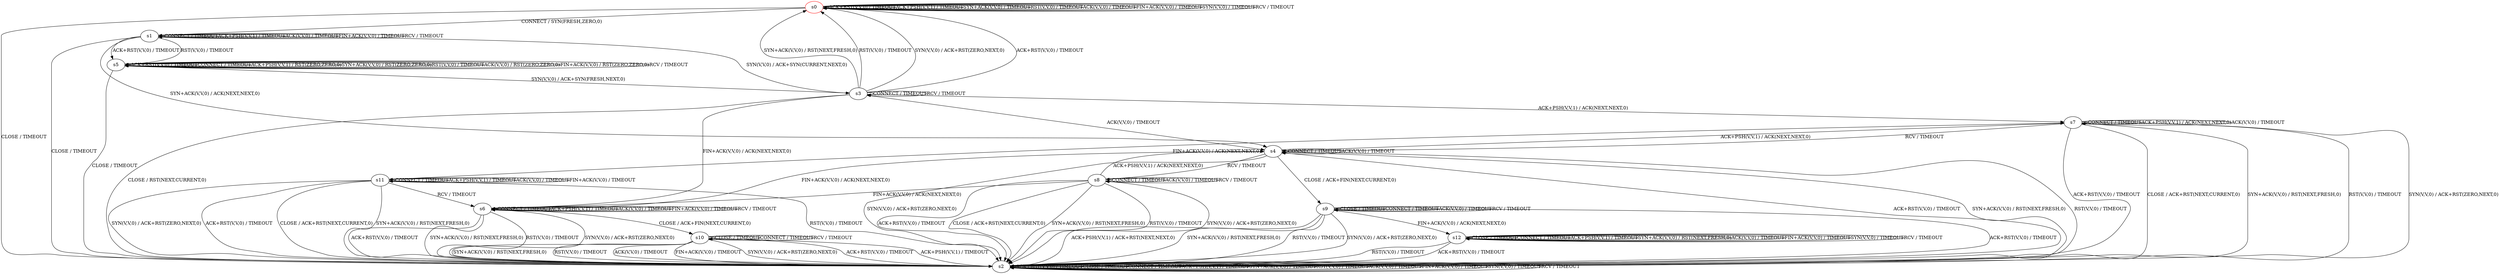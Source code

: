 digraph G {
label=""
s0  [color="red"]
s1
s2
s3
s4
s5
s6
s7
s8
s9
s10
s11
s12
s0  [label="s0"];
s0 -> s0 [label="ACK+RST(V,V,0) / TIMEOUT"]
s0 -> s2 [label="CLOSE / TIMEOUT"]
s0 -> s1 [label="CONNECT / SYN(FRESH,ZERO,0)"]
s0 -> s0 [label="ACK+PSH(V,V,1) / TIMEOUT"]
s0 -> s0 [label="SYN+ACK(V,V,0) / TIMEOUT"]
s0 -> s0 [label="RST(V,V,0) / TIMEOUT"]
s0 -> s0 [label="ACK(V,V,0) / TIMEOUT"]
s0 -> s0 [label="FIN+ACK(V,V,0) / TIMEOUT"]
s0 -> s0 [label="SYN(V,V,0) / TIMEOUT"]
s0 -> s0 [label="RCV / TIMEOUT"]
s1  [label="s1"];
s1 -> s5 [label="ACK+RST(V,V,0) / TIMEOUT"]
s1 -> s2 [label="CLOSE / TIMEOUT"]
s1 -> s1 [label="CONNECT / TIMEOUT"]
s1 -> s1 [label="ACK+PSH(V,V,1) / TIMEOUT"]
s1 -> s4 [label="SYN+ACK(V,V,0) / ACK(NEXT,NEXT,0)"]
s1 -> s5 [label="RST(V,V,0) / TIMEOUT"]
s1 -> s1 [label="ACK(V,V,0) / TIMEOUT"]
s1 -> s1 [label="FIN+ACK(V,V,0) / TIMEOUT"]
s1 -> s3 [label="SYN(V,V,0) / ACK+SYN(CURRENT,NEXT,0)"]
s1 -> s1 [label="RCV / TIMEOUT"]
s2  [label="s2"];
s2 -> s2 [label="ACK+RST(V,V,0) / TIMEOUT"]
s2 -> s2 [label="CLOSE / TIMEOUT"]
s2 -> s2 [label="CONNECT / TIMEOUT"]
s2 -> s2 [label="ACK+PSH(V,V,1) / TIMEOUT"]
s2 -> s2 [label="SYN+ACK(V,V,0) / TIMEOUT"]
s2 -> s2 [label="RST(V,V,0) / TIMEOUT"]
s2 -> s2 [label="ACK(V,V,0) / TIMEOUT"]
s2 -> s2 [label="FIN+ACK(V,V,0) / TIMEOUT"]
s2 -> s2 [label="SYN(V,V,0) / TIMEOUT"]
s2 -> s2 [label="RCV / TIMEOUT"]
s3  [label="s3"];
s3 -> s0 [label="ACK+RST(V,V,0) / TIMEOUT"]
s3 -> s2 [label="CLOSE / RST(NEXT,CURRENT,0)"]
s3 -> s3 [label="CONNECT / TIMEOUT"]
s3 -> s7 [label="ACK+PSH(V,V,1) / ACK(NEXT,NEXT,0)"]
s3 -> s0 [label="SYN+ACK(V,V,0) / RST(NEXT,FRESH,0)"]
s3 -> s0 [label="RST(V,V,0) / TIMEOUT"]
s3 -> s4 [label="ACK(V,V,0) / TIMEOUT"]
s3 -> s6 [label="FIN+ACK(V,V,0) / ACK(NEXT,NEXT,0)"]
s3 -> s0 [label="SYN(V,V,0) / ACK+RST(ZERO,NEXT,0)"]
s3 -> s3 [label="RCV / TIMEOUT"]
s4  [label="s4"];
s4 -> s2 [label="ACK+RST(V,V,0) / TIMEOUT"]
s4 -> s9 [label="CLOSE / ACK+FIN(NEXT,CURRENT,0)"]
s4 -> s4 [label="CONNECT / TIMEOUT"]
s4 -> s7 [label="ACK+PSH(V,V,1) / ACK(NEXT,NEXT,0)"]
s4 -> s2 [label="SYN+ACK(V,V,0) / RST(NEXT,FRESH,0)"]
s4 -> s2 [label="RST(V,V,0) / TIMEOUT"]
s4 -> s4 [label="ACK(V,V,0) / TIMEOUT"]
s4 -> s6 [label="FIN+ACK(V,V,0) / ACK(NEXT,NEXT,0)"]
s4 -> s2 [label="SYN(V,V,0) / ACK+RST(ZERO,NEXT,0)"]
s4 -> s8 [label="RCV / TIMEOUT"]
s5  [label="s5"];
s5 -> s5 [label="ACK+RST(V,V,0) / TIMEOUT"]
s5 -> s2 [label="CLOSE / TIMEOUT"]
s5 -> s5 [label="CONNECT / TIMEOUT"]
s5 -> s5 [label="ACK+PSH(V,V,1) / RST(ZERO,ZERO,0)"]
s5 -> s5 [label="SYN+ACK(V,V,0) / RST(ZERO,ZERO,0)"]
s5 -> s5 [label="RST(V,V,0) / TIMEOUT"]
s5 -> s5 [label="ACK(V,V,0) / RST(ZERO,ZERO,0)"]
s5 -> s5 [label="FIN+ACK(V,V,0) / RST(ZERO,ZERO,0)"]
s5 -> s3 [label="SYN(V,V,0) / ACK+SYN(FRESH,NEXT,0)"]
s5 -> s5 [label="RCV / TIMEOUT"]
s6  [label="s6"];
s6 -> s2 [label="ACK+RST(V,V,0) / TIMEOUT"]
s6 -> s10 [label="CLOSE / ACK+FIN(NEXT,CURRENT,0)"]
s6 -> s6 [label="CONNECT / TIMEOUT"]
s6 -> s6 [label="ACK+PSH(V,V,1) / TIMEOUT"]
s6 -> s2 [label="SYN+ACK(V,V,0) / RST(NEXT,FRESH,0)"]
s6 -> s2 [label="RST(V,V,0) / TIMEOUT"]
s6 -> s6 [label="ACK(V,V,0) / TIMEOUT"]
s6 -> s6 [label="FIN+ACK(V,V,0) / TIMEOUT"]
s6 -> s2 [label="SYN(V,V,0) / ACK+RST(ZERO,NEXT,0)"]
s6 -> s6 [label="RCV / TIMEOUT"]
s7  [label="s7"];
s7 -> s2 [label="ACK+RST(V,V,0) / TIMEOUT"]
s7 -> s2 [label="CLOSE / ACK+RST(NEXT,CURRENT,0)"]
s7 -> s7 [label="CONNECT / TIMEOUT"]
s7 -> s7 [label="ACK+PSH(V,V,1) / ACK(NEXT,NEXT,0)"]
s7 -> s2 [label="SYN+ACK(V,V,0) / RST(NEXT,FRESH,0)"]
s7 -> s2 [label="RST(V,V,0) / TIMEOUT"]
s7 -> s7 [label="ACK(V,V,0) / TIMEOUT"]
s7 -> s11 [label="FIN+ACK(V,V,0) / ACK(NEXT,NEXT,0)"]
s7 -> s2 [label="SYN(V,V,0) / ACK+RST(ZERO,NEXT,0)"]
s7 -> s4 [label="RCV / TIMEOUT"]
s8  [label="s8"];
s8 -> s2 [label="ACK+RST(V,V,0) / TIMEOUT"]
s8 -> s2 [label="CLOSE / ACK+RST(NEXT,CURRENT,0)"]
s8 -> s8 [label="CONNECT / TIMEOUT"]
s8 -> s4 [label="ACK+PSH(V,V,1) / ACK(NEXT,NEXT,0)"]
s8 -> s2 [label="SYN+ACK(V,V,0) / RST(NEXT,FRESH,0)"]
s8 -> s2 [label="RST(V,V,0) / TIMEOUT"]
s8 -> s8 [label="ACK(V,V,0) / TIMEOUT"]
s8 -> s6 [label="FIN+ACK(V,V,0) / ACK(NEXT,NEXT,0)"]
s8 -> s2 [label="SYN(V,V,0) / ACK+RST(ZERO,NEXT,0)"]
s8 -> s8 [label="RCV / TIMEOUT"]
s9  [label="s9"];
s9 -> s2 [label="ACK+RST(V,V,0) / TIMEOUT"]
s9 -> s9 [label="CLOSE / TIMEOUT"]
s9 -> s9 [label="CONNECT / TIMEOUT"]
s9 -> s2 [label="ACK+PSH(V,V,1) / ACK+RST(NEXT,NEXT,0)"]
s9 -> s2 [label="SYN+ACK(V,V,0) / RST(NEXT,FRESH,0)"]
s9 -> s2 [label="RST(V,V,0) / TIMEOUT"]
s9 -> s9 [label="ACK(V,V,0) / TIMEOUT"]
s9 -> s12 [label="FIN+ACK(V,V,0) / ACK(NEXT,NEXT,0)"]
s9 -> s2 [label="SYN(V,V,0) / ACK+RST(ZERO,NEXT,0)"]
s9 -> s9 [label="RCV / TIMEOUT"]
s10  [label="s10"];
s10 -> s2 [label="ACK+RST(V,V,0) / TIMEOUT"]
s10 -> s10 [label="CLOSE / TIMEOUT"]
s10 -> s10 [label="CONNECT / TIMEOUT"]
s10 -> s2 [label="ACK+PSH(V,V,1) / TIMEOUT"]
s10 -> s2 [label="SYN+ACK(V,V,0) / RST(NEXT,FRESH,0)"]
s10 -> s2 [label="RST(V,V,0) / TIMEOUT"]
s10 -> s2 [label="ACK(V,V,0) / TIMEOUT"]
s10 -> s2 [label="FIN+ACK(V,V,0) / TIMEOUT"]
s10 -> s2 [label="SYN(V,V,0) / ACK+RST(ZERO,NEXT,0)"]
s10 -> s10 [label="RCV / TIMEOUT"]
s11  [label="s11"];
s11 -> s2 [label="ACK+RST(V,V,0) / TIMEOUT"]
s11 -> s2 [label="CLOSE / ACK+RST(NEXT,CURRENT,0)"]
s11 -> s11 [label="CONNECT / TIMEOUT"]
s11 -> s11 [label="ACK+PSH(V,V,1) / TIMEOUT"]
s11 -> s2 [label="SYN+ACK(V,V,0) / RST(NEXT,FRESH,0)"]
s11 -> s2 [label="RST(V,V,0) / TIMEOUT"]
s11 -> s11 [label="ACK(V,V,0) / TIMEOUT"]
s11 -> s11 [label="FIN+ACK(V,V,0) / TIMEOUT"]
s11 -> s2 [label="SYN(V,V,0) / ACK+RST(ZERO,NEXT,0)"]
s11 -> s6 [label="RCV / TIMEOUT"]
s12  [label="s12"];
s12 -> s2 [label="ACK+RST(V,V,0) / TIMEOUT"]
s12 -> s12 [label="CLOSE / TIMEOUT"]
s12 -> s12 [label="CONNECT / TIMEOUT"]
s12 -> s12 [label="ACK+PSH(V,V,1) / TIMEOUT"]
s12 -> s12 [label="SYN+ACK(V,V,0) / RST(NEXT,FRESH,0)"]
s12 -> s2 [label="RST(V,V,0) / TIMEOUT"]
s12 -> s12 [label="ACK(V,V,0) / TIMEOUT"]
s12 -> s12 [label="FIN+ACK(V,V,0) / TIMEOUT"]
s12 -> s12 [label="SYN(V,V,0) / TIMEOUT"]
s12 -> s12 [label="RCV / TIMEOUT"]
}
